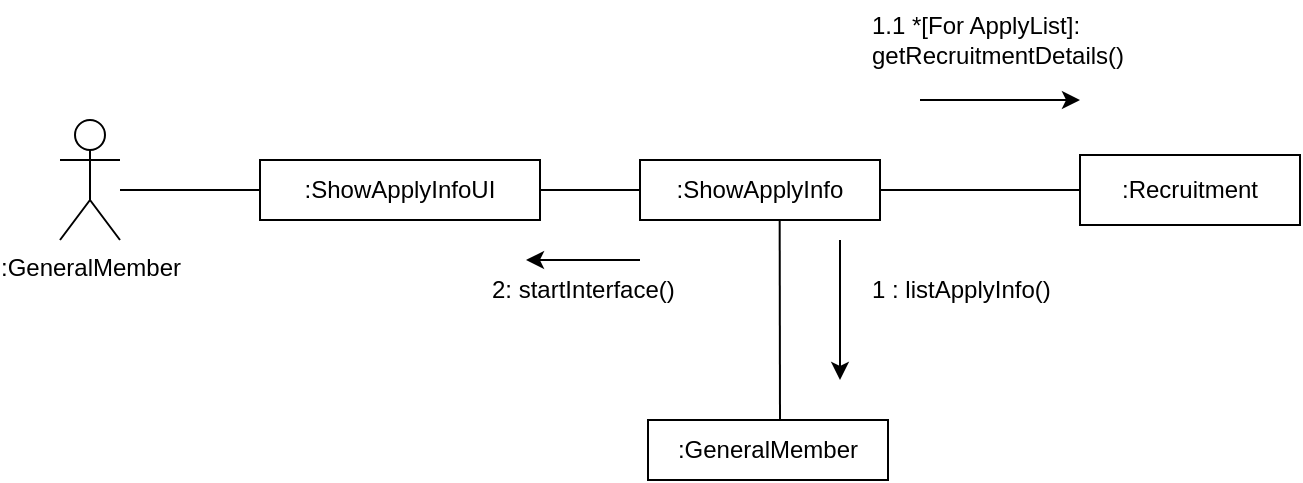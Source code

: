 <mxfile version="20.8.16" type="device"><diagram name="페이지-1" id="J-_nLg0jtEZGU5dkHksg"><mxGraphModel dx="712" dy="828" grid="1" gridSize="10" guides="1" tooltips="1" connect="1" arrows="1" fold="1" page="1" pageScale="1" pageWidth="827" pageHeight="1169" math="0" shadow="0"><root><mxCell id="0"/><mxCell id="1" parent="0"/><mxCell id="srItJK7TX6Z5GrOP___g-1" value=":GeneralMember" style="shape=umlActor;verticalLabelPosition=bottom;verticalAlign=top;html=1;outlineConnect=0;" parent="1" vertex="1"><mxGeometry x="60" y="210" width="30" height="60" as="geometry"/></mxCell><mxCell id="srItJK7TX6Z5GrOP___g-3" value=":ShowApplyInfoUI" style="rounded=0;whiteSpace=wrap;html=1;" parent="1" vertex="1"><mxGeometry x="160" y="230" width="140" height="30" as="geometry"/></mxCell><mxCell id="srItJK7TX6Z5GrOP___g-4" value=":ShowApplyInfo" style="rounded=0;whiteSpace=wrap;html=1;" parent="1" vertex="1"><mxGeometry x="350" y="230" width="120" height="30" as="geometry"/></mxCell><mxCell id="srItJK7TX6Z5GrOP___g-5" value="" style="endArrow=none;html=1;rounded=0;entryX=0;entryY=0.5;entryDx=0;entryDy=0;" parent="1" target="srItJK7TX6Z5GrOP___g-3" edge="1"><mxGeometry width="50" height="50" relative="1" as="geometry"><mxPoint x="90" y="245" as="sourcePoint"/><mxPoint x="140" y="200" as="targetPoint"/></mxGeometry></mxCell><mxCell id="srItJK7TX6Z5GrOP___g-6" value="" style="endArrow=none;html=1;rounded=0;entryX=0;entryY=0.5;entryDx=0;entryDy=0;exitX=1;exitY=0.5;exitDx=0;exitDy=0;" parent="1" source="srItJK7TX6Z5GrOP___g-3" target="srItJK7TX6Z5GrOP___g-4" edge="1"><mxGeometry width="50" height="50" relative="1" as="geometry"><mxPoint x="300" y="250" as="sourcePoint"/><mxPoint x="350" y="200" as="targetPoint"/></mxGeometry></mxCell><mxCell id="srItJK7TX6Z5GrOP___g-11" value="" style="endArrow=classic;rounded=0;movable=1;resizable=1;rotatable=1;deletable=1;editable=1;locked=0;connectable=1;html=1;verticalAlign=top;" parent="1" edge="1"><mxGeometry width="50" height="50" relative="1" as="geometry"><mxPoint x="350" y="280" as="sourcePoint"/><mxPoint x="293" y="280" as="targetPoint"/></mxGeometry></mxCell><mxCell id="srItJK7TX6Z5GrOP___g-12" value="2: startInterface()" style="text;strokeColor=none;fillColor=none;align=left;verticalAlign=middle;spacingLeft=4;spacingRight=4;overflow=hidden;points=[[0,0.5],[1,0.5]];portConstraint=eastwest;rotatable=0;whiteSpace=wrap;html=1;" parent="1" vertex="1"><mxGeometry x="270" y="280" width="110" height="30" as="geometry"/></mxCell><mxCell id="srItJK7TX6Z5GrOP___g-17" value=":GeneralMember" style="rounded=0;whiteSpace=wrap;html=1;" parent="1" vertex="1"><mxGeometry x="354" y="360" width="120" height="30" as="geometry"/></mxCell><mxCell id="srItJK7TX6Z5GrOP___g-18" value="1.1 *[For ApplyList]: getRecruitmentDetails()" style="text;strokeColor=none;fillColor=none;align=left;verticalAlign=middle;spacingLeft=4;spacingRight=4;overflow=hidden;points=[[0,0.5],[1,0.5]];portConstraint=eastwest;rotatable=0;whiteSpace=wrap;html=1;" parent="1" vertex="1"><mxGeometry x="460" y="150" width="170" height="40" as="geometry"/></mxCell><mxCell id="srItJK7TX6Z5GrOP___g-19" value="" style="endArrow=none;html=1;rounded=0;exitX=0.582;exitY=1.007;exitDx=0;exitDy=0;exitPerimeter=0;" parent="1" source="srItJK7TX6Z5GrOP___g-4" edge="1"><mxGeometry width="50" height="50" relative="1" as="geometry"><mxPoint x="390" y="280" as="sourcePoint"/><mxPoint x="420" y="360" as="targetPoint"/></mxGeometry></mxCell><mxCell id="srItJK7TX6Z5GrOP___g-21" value="" style="endArrow=classic;html=1;rounded=0;" parent="1" edge="1"><mxGeometry width="50" height="50" relative="1" as="geometry"><mxPoint x="490" y="200" as="sourcePoint"/><mxPoint x="570" y="200" as="targetPoint"/></mxGeometry></mxCell><mxCell id="ezNhY0kxnnjR5aBGBITc-2" value="" style="endArrow=classic;html=1;rounded=0;" parent="1" edge="1"><mxGeometry width="50" height="50" relative="1" as="geometry"><mxPoint x="450" y="270" as="sourcePoint"/><mxPoint x="450" y="340" as="targetPoint"/></mxGeometry></mxCell><mxCell id="ezNhY0kxnnjR5aBGBITc-3" value="1 : listApplyInfo()" style="text;strokeColor=none;fillColor=none;align=left;verticalAlign=middle;spacingLeft=4;spacingRight=4;overflow=hidden;points=[[0,0.5],[1,0.5]];portConstraint=eastwest;rotatable=0;whiteSpace=wrap;html=1;" parent="1" vertex="1"><mxGeometry x="460" y="280" width="100" height="30" as="geometry"/></mxCell><mxCell id="ezNhY0kxnnjR5aBGBITc-4" value=":Recruitment" style="rounded=0;whiteSpace=wrap;html=1;" parent="1" vertex="1"><mxGeometry x="570" y="227.5" width="110" height="35" as="geometry"/></mxCell><mxCell id="ezNhY0kxnnjR5aBGBITc-5" value="" style="endArrow=none;html=1;rounded=0;entryX=0;entryY=0.5;entryDx=0;entryDy=0;exitX=1;exitY=0.5;exitDx=0;exitDy=0;" parent="1" source="srItJK7TX6Z5GrOP___g-4" target="ezNhY0kxnnjR5aBGBITc-4" edge="1"><mxGeometry width="50" height="50" relative="1" as="geometry"><mxPoint x="400" y="300" as="sourcePoint"/><mxPoint x="440" y="250" as="targetPoint"/></mxGeometry></mxCell></root></mxGraphModel></diagram></mxfile>